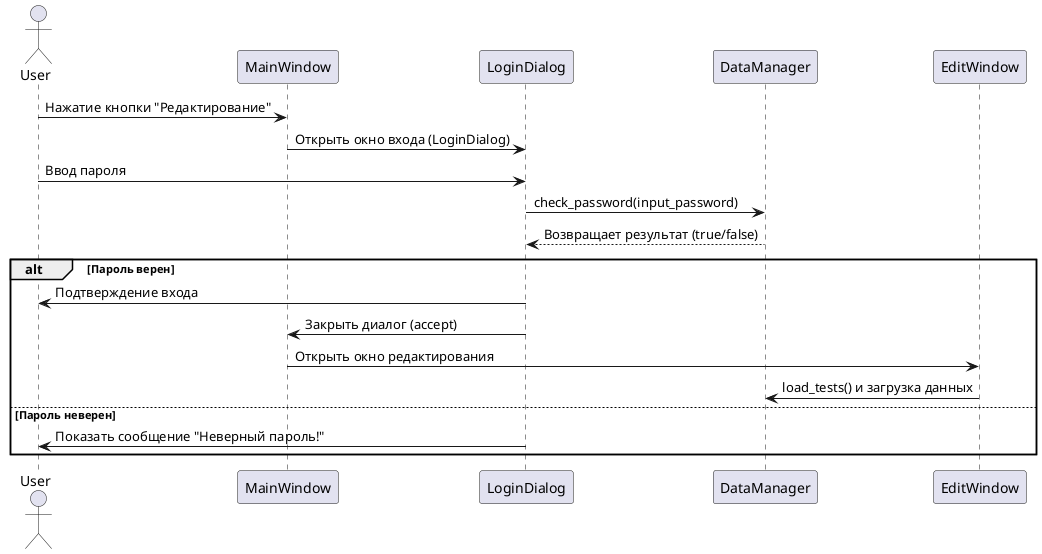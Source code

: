 @startuml EditFlowSequence
actor User
participant MainWindow
participant LoginDialog
participant DataManager
participant EditWindow

User -> MainWindow: Нажатие кнопки "Редактирование"
MainWindow -> LoginDialog: Открыть окно входа (LoginDialog)
User -> LoginDialog: Ввод пароля
LoginDialog -> DataManager: check_password(input_password)
DataManager --> LoginDialog: Возвращает результат (true/false)
alt Пароль верен
  LoginDialog -> User: Подтверждение входа
  LoginDialog -> MainWindow: Закрыть диалог (accept)
  MainWindow -> EditWindow: Открыть окно редактирования
  EditWindow -> DataManager: load_tests() и загрузка данных
else Пароль неверен
  LoginDialog -> User: Показать сообщение "Неверный пароль!"
end
@enduml
